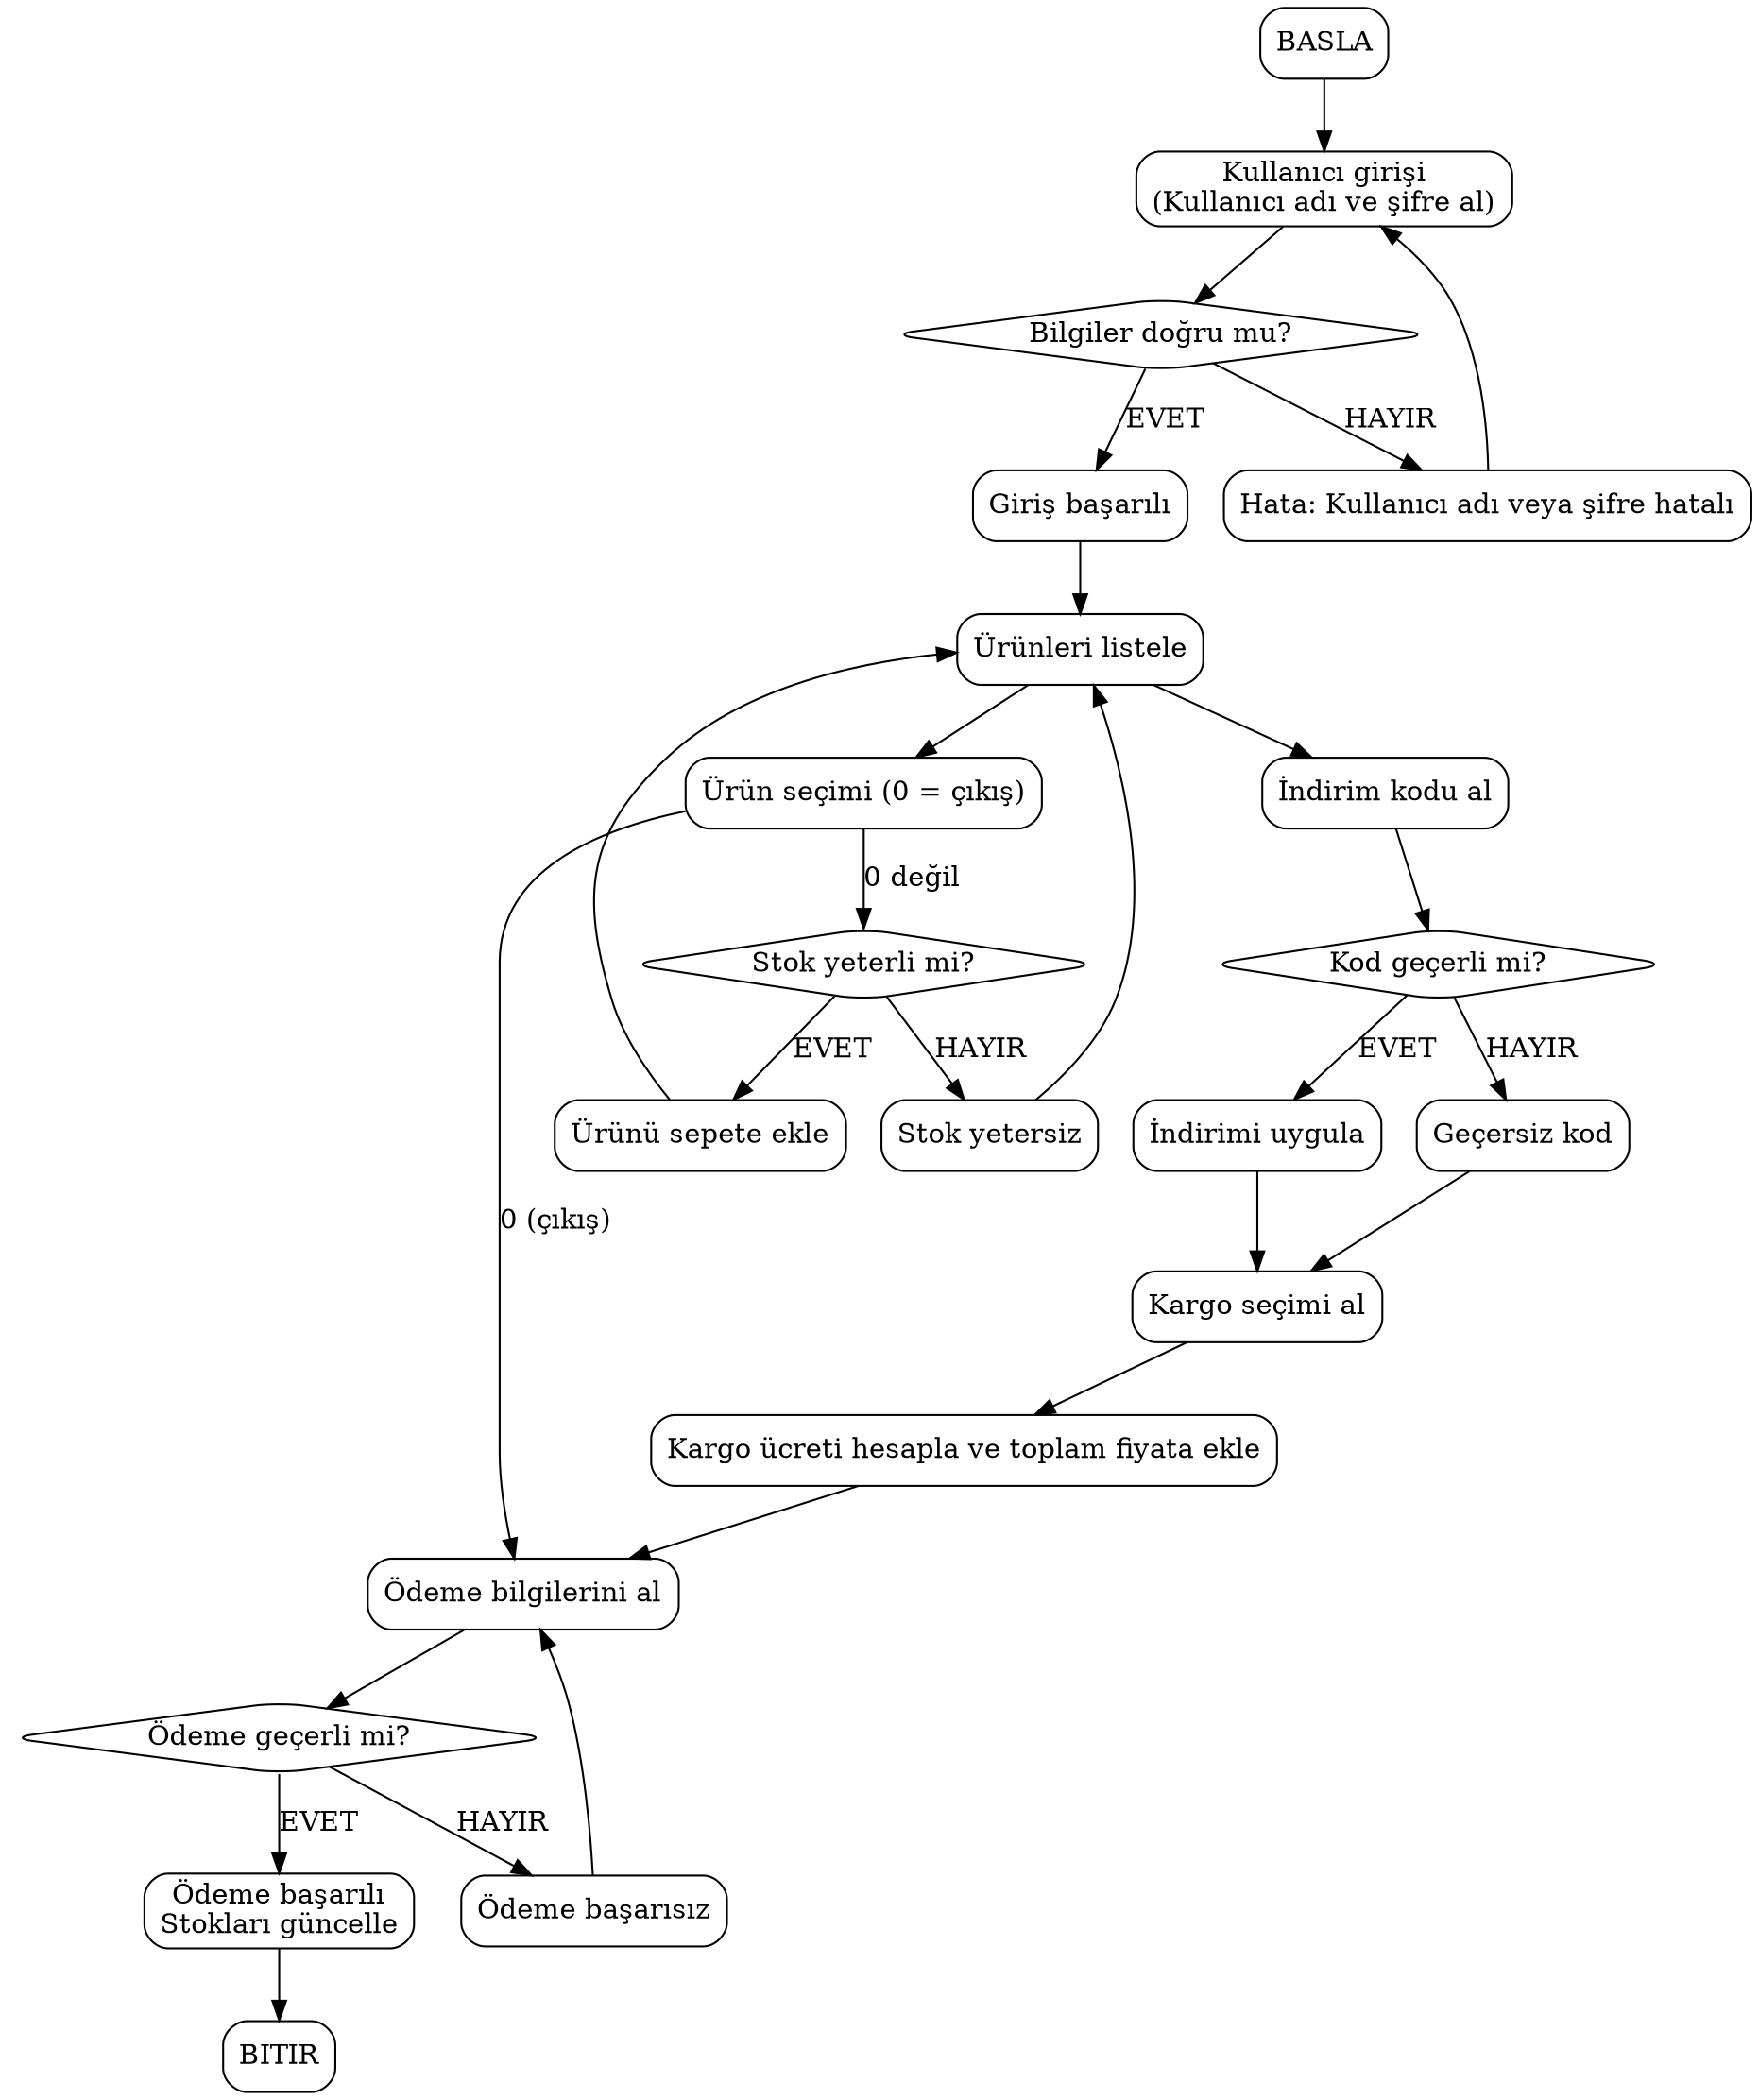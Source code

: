 digraph ETicaret {
    rankdir=TB;
    node [shape=box, style=rounded];

    BASLA [label="BASLA"];

    # Kullanıcı Girişi
    GIRIS [label="Kullanıcı girişi\n(Kullanıcı adı ve şifre al)"];
    GIRIS_KONTROL [shape=diamond, label="Bilgiler doğru mu?"];
    GIRIS_HATA [label="Hata: Kullanıcı adı veya şifre hatalı"];
    GIRIS_BASARILI [label="Giriş başarılı"];

    # Sepet Yönetimi
    URUN_LISTE [label="Ürünleri listele"];
    SECIM [label="Ürün seçimi (0 = çıkış)"];
    STOK_KONTROL [shape=diamond, label="Stok yeterli mi?"];
    URUN_EKLE [label="Ürünü sepete ekle"];
    STOK_YETERSIZ [label="Stok yetersiz"];

    # İndirim Kodu
    INDIRIM [label="İndirim kodu al"];
    INDIRIM_KONTROL [shape=diamond, label="Kod geçerli mi?"];
    INDIRIM_UYGULA [label="İndirimi uygula"];
    INDIRIM_HATA [label="Geçersiz kod"];

    # Kargo Hesaplama
    KARGO_SECIM [label="Kargo seçimi al"];
    KARGO_HESAP [label="Kargo ücreti hesapla ve toplam fiyata ekle"];

    # Ödeme İşlemleri
    ODEME_BILGI [label="Ödeme bilgilerini al"];
    ODEME_KONTROL [shape=diamond, label="Ödeme geçerli mi?"];
    ODEME_BASARILI [label="Ödeme başarılı\nStokları güncelle"];
    ODEME_HATA [label="Ödeme başarısız"];

    BITIR [label="BITIR"];

    # Bağlantılar
    BASLA -> GIRIS;
    GIRIS -> GIRIS_KONTROL;
    GIRIS_KONTROL -> GIRIS_BASARILI [label="EVET"];
    GIRIS_KONTROL -> GIRIS_HATA [label="HAYIR"];
    GIRIS_HATA -> GIRIS;

    GIRIS_BASARILI -> URUN_LISTE;
    URUN_LISTE -> SECIM;
    SECIM -> STOK_KONTROL [label="0 değil"];
    SECIM -> ODEME_BILGI [label="0 (çıkış)"];
    STOK_KONTROL -> URUN_EKLE [label="EVET"];
    STOK_KONTROL -> STOK_YETERSIZ [label="HAYIR"];
    URUN_EKLE -> URUN_LISTE;
    STOK_YETERSIZ -> URUN_LISTE;

    ODEME_BILGI -> ODEME_KONTROL;
    ODEME_KONTROL -> ODEME_BASARILI [label="EVET"];
    ODEME_KONTROL -> ODEME_HATA [label="HAYIR"];
    ODEME_BASARILI -> BITIR;
    ODEME_HATA -> ODEME_BILGI;

    # İndirim ve Kargo
    URUN_LISTE -> INDIRIM;
    INDIRIM -> INDIRIM_KONTROL;
    INDIRIM_KONTROL -> INDIRIM_UYGULA [label="EVET"];
    INDIRIM_KONTROL -> INDIRIM_HATA [label="HAYIR"];
    INDIRIM_UYGULA -> KARGO_SECIM;
    INDIRIM_HATA -> KARGO_SECIM;
    KARGO_SECIM -> KARGO_HESAP;
    KARGO_HESAP -> ODEME_BILGI;
}
